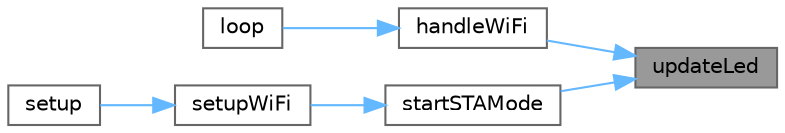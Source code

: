 digraph "updateLed"
{
 // LATEX_PDF_SIZE
  bgcolor="transparent";
  edge [fontname=Helvetica,fontsize=10,labelfontname=Helvetica,labelfontsize=10];
  node [fontname=Helvetica,fontsize=10,shape=box,height=0.2,width=0.4];
  rankdir="RL";
  Node1 [id="Node000001",label="updateLed",height=0.2,width=0.4,color="gray40", fillcolor="grey60", style="filled", fontcolor="black",tooltip=" "];
  Node1 -> Node2 [id="edge1_Node000001_Node000002",dir="back",color="steelblue1",style="solid",tooltip=" "];
  Node2 [id="Node000002",label="handleWiFi",height=0.2,width=0.4,color="grey40", fillcolor="white", style="filled",URL="$wifi__manager_8cpp.html#aef11d16b4d8e760671e3487b2106b6b2",tooltip=" "];
  Node2 -> Node3 [id="edge2_Node000002_Node000003",dir="back",color="steelblue1",style="solid",tooltip=" "];
  Node3 [id="Node000003",label="loop",height=0.2,width=0.4,color="grey40", fillcolor="white", style="filled",URL="$main_8cpp.html#afe461d27b9c48d5921c00d521181f12f",tooltip=" "];
  Node1 -> Node4 [id="edge3_Node000001_Node000004",dir="back",color="steelblue1",style="solid",tooltip=" "];
  Node4 [id="Node000004",label="startSTAMode",height=0.2,width=0.4,color="grey40", fillcolor="white", style="filled",URL="$wifi__manager_8cpp.html#a0a1172dd684c9ed282dc5cb7e1ad1d7f",tooltip=" "];
  Node4 -> Node5 [id="edge4_Node000004_Node000005",dir="back",color="steelblue1",style="solid",tooltip=" "];
  Node5 [id="Node000005",label="setupWiFi",height=0.2,width=0.4,color="grey40", fillcolor="white", style="filled",URL="$wifi__manager_8cpp.html#ad2a97dbe5f144cd247e3b15c6af7c767",tooltip=" "];
  Node5 -> Node6 [id="edge5_Node000005_Node000006",dir="back",color="steelblue1",style="solid",tooltip=" "];
  Node6 [id="Node000006",label="setup",height=0.2,width=0.4,color="grey40", fillcolor="white", style="filled",URL="$main_8cpp.html#a4fc01d736fe50cf5b977f755b675f11d",tooltip=" "];
}

